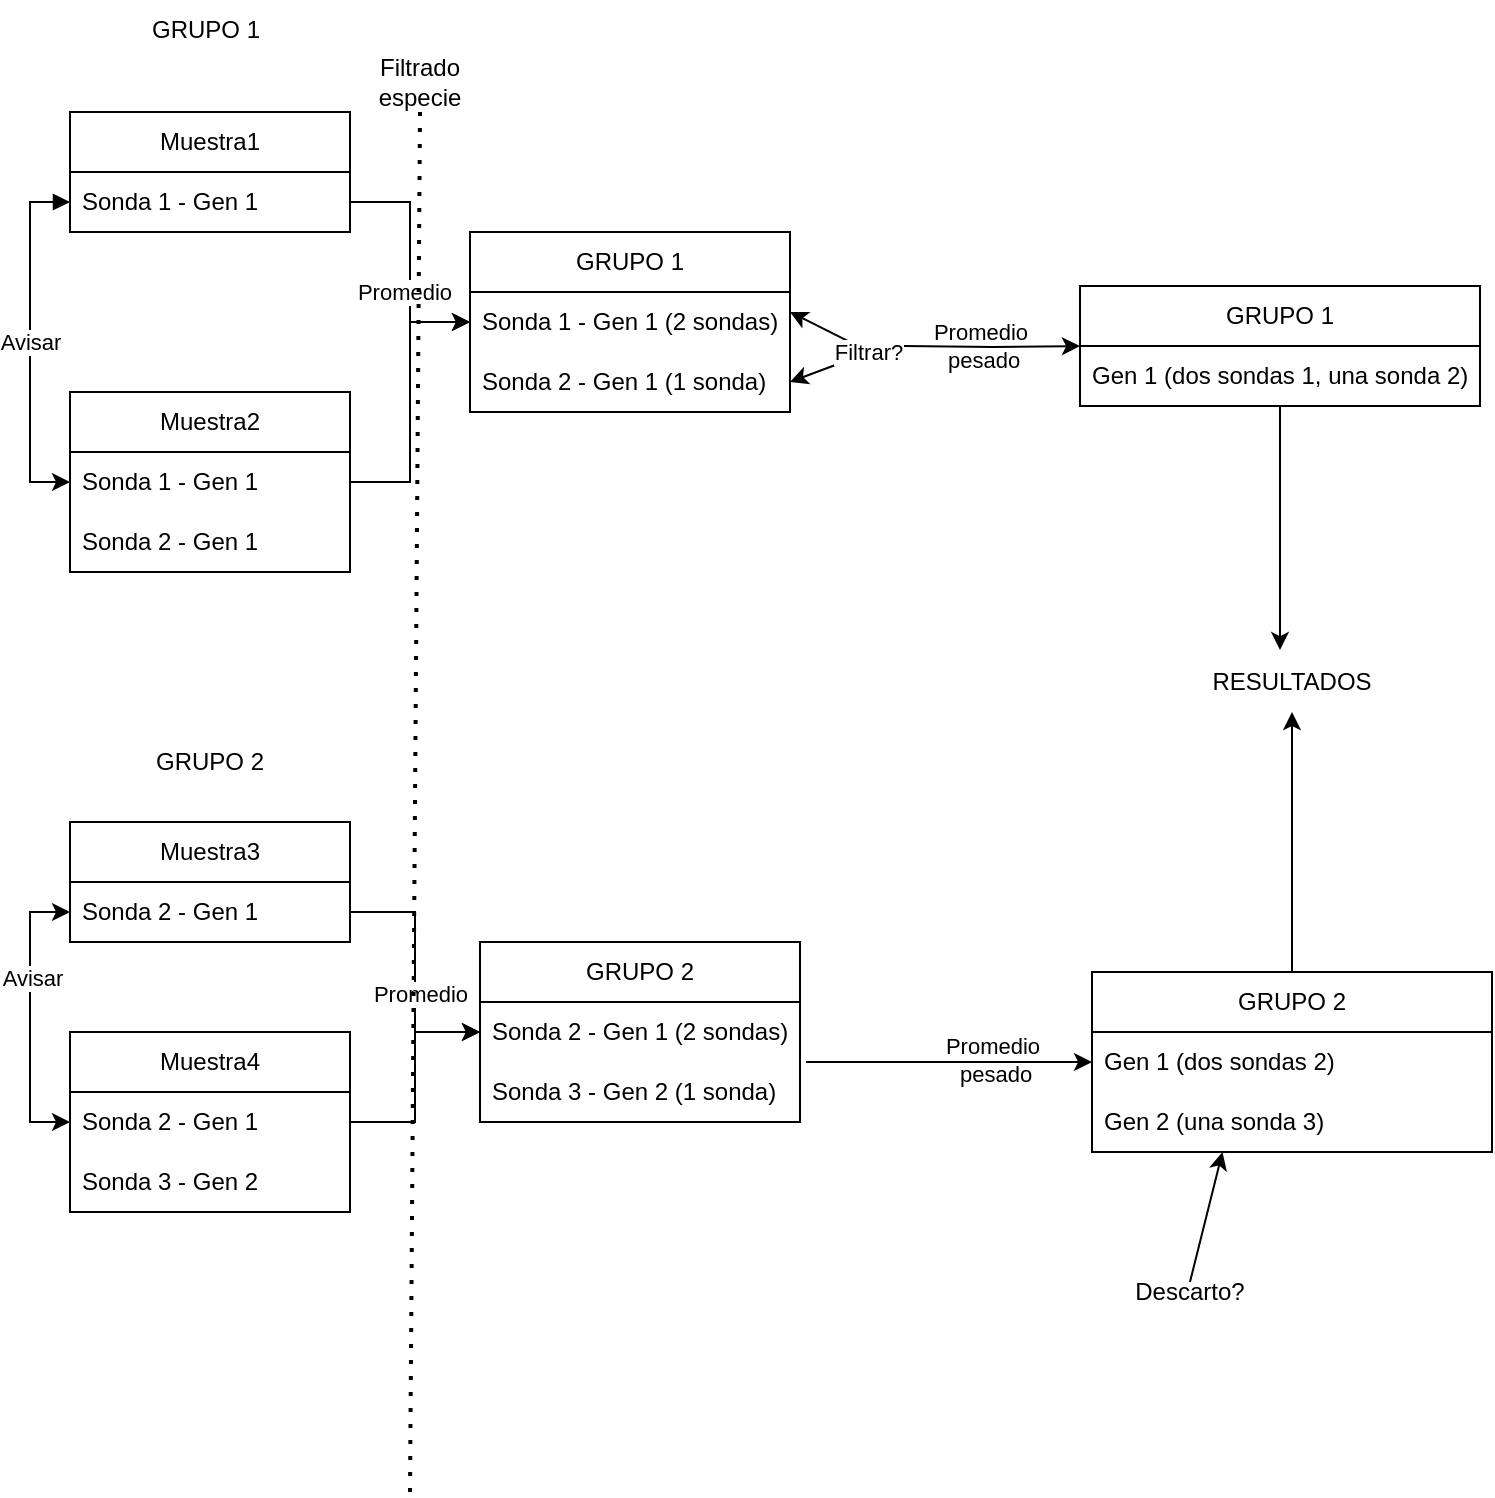 <mxfile version="21.3.8" type="google">
  <diagram name="Página-1" id="Z11ON_kZdrPfms-_QP6M">
    <mxGraphModel grid="1" page="1" gridSize="10" guides="1" tooltips="1" connect="1" arrows="1" fold="1" pageScale="1" pageWidth="827" pageHeight="1169" math="0" shadow="0">
      <root>
        <mxCell id="0" />
        <mxCell id="1" parent="0" />
        <mxCell id="_X4OMeSLZAAU-v7Vs8h3-1" value="Muestra1" style="swimlane;fontStyle=0;childLayout=stackLayout;horizontal=1;startSize=30;horizontalStack=0;resizeParent=1;resizeParentMax=0;resizeLast=0;collapsible=1;marginBottom=0;whiteSpace=wrap;html=1;" vertex="1" parent="1">
          <mxGeometry x="40" y="170" width="140" height="60" as="geometry" />
        </mxCell>
        <mxCell id="_X4OMeSLZAAU-v7Vs8h3-2" value="Sonda 1 - Gen 1" style="text;strokeColor=none;fillColor=none;align=left;verticalAlign=middle;spacingLeft=4;spacingRight=4;overflow=hidden;points=[[0,0.5],[1,0.5]];portConstraint=eastwest;rotatable=0;whiteSpace=wrap;html=1;" vertex="1" parent="_X4OMeSLZAAU-v7Vs8h3-1">
          <mxGeometry y="30" width="140" height="30" as="geometry" />
        </mxCell>
        <mxCell id="_X4OMeSLZAAU-v7Vs8h3-5" value="Muestra3" style="swimlane;fontStyle=0;childLayout=stackLayout;horizontal=1;startSize=30;horizontalStack=0;resizeParent=1;resizeParentMax=0;resizeLast=0;collapsible=1;marginBottom=0;whiteSpace=wrap;html=1;" vertex="1" parent="1">
          <mxGeometry x="40" y="525" width="140" height="60" as="geometry" />
        </mxCell>
        <mxCell id="_X4OMeSLZAAU-v7Vs8h3-8" value="Sonda 2 - Gen 1" style="text;strokeColor=none;fillColor=none;align=left;verticalAlign=middle;spacingLeft=4;spacingRight=4;overflow=hidden;points=[[0,0.5],[1,0.5]];portConstraint=eastwest;rotatable=0;whiteSpace=wrap;html=1;" vertex="1" parent="_X4OMeSLZAAU-v7Vs8h3-5">
          <mxGeometry y="30" width="140" height="30" as="geometry" />
        </mxCell>
        <mxCell id="_X4OMeSLZAAU-v7Vs8h3-9" value="Muestra2" style="swimlane;fontStyle=0;childLayout=stackLayout;horizontal=1;startSize=30;horizontalStack=0;resizeParent=1;resizeParentMax=0;resizeLast=0;collapsible=1;marginBottom=0;whiteSpace=wrap;html=1;" vertex="1" parent="1">
          <mxGeometry x="40" y="310" width="140" height="90" as="geometry" />
        </mxCell>
        <mxCell id="_X4OMeSLZAAU-v7Vs8h3-10" value="Sonda 1 - Gen 1" style="text;strokeColor=none;fillColor=none;align=left;verticalAlign=middle;spacingLeft=4;spacingRight=4;overflow=hidden;points=[[0,0.5],[1,0.5]];portConstraint=eastwest;rotatable=0;whiteSpace=wrap;html=1;" vertex="1" parent="_X4OMeSLZAAU-v7Vs8h3-9">
          <mxGeometry y="30" width="140" height="30" as="geometry" />
        </mxCell>
        <mxCell id="_X4OMeSLZAAU-v7Vs8h3-11" value="Sonda 2 - Gen 1" style="text;strokeColor=none;fillColor=none;align=left;verticalAlign=middle;spacingLeft=4;spacingRight=4;overflow=hidden;points=[[0,0.5],[1,0.5]];portConstraint=eastwest;rotatable=0;whiteSpace=wrap;html=1;" vertex="1" parent="_X4OMeSLZAAU-v7Vs8h3-9">
          <mxGeometry y="60" width="140" height="30" as="geometry" />
        </mxCell>
        <mxCell id="_X4OMeSLZAAU-v7Vs8h3-13" value="Muestra4" style="swimlane;fontStyle=0;childLayout=stackLayout;horizontal=1;startSize=30;horizontalStack=0;resizeParent=1;resizeParentMax=0;resizeLast=0;collapsible=1;marginBottom=0;whiteSpace=wrap;html=1;" vertex="1" parent="1">
          <mxGeometry x="40" y="630" width="140" height="90" as="geometry" />
        </mxCell>
        <mxCell id="_X4OMeSLZAAU-v7Vs8h3-15" value="Sonda 2 - Gen 1" style="text;strokeColor=none;fillColor=none;align=left;verticalAlign=middle;spacingLeft=4;spacingRight=4;overflow=hidden;points=[[0,0.5],[1,0.5]];portConstraint=eastwest;rotatable=0;whiteSpace=wrap;html=1;" vertex="1" parent="_X4OMeSLZAAU-v7Vs8h3-13">
          <mxGeometry y="30" width="140" height="30" as="geometry" />
        </mxCell>
        <mxCell id="_X4OMeSLZAAU-v7Vs8h3-39" value="Sonda 3 - Gen 2" style="text;strokeColor=none;fillColor=none;align=left;verticalAlign=middle;spacingLeft=4;spacingRight=4;overflow=hidden;points=[[0,0.5],[1,0.5]];portConstraint=eastwest;rotatable=0;whiteSpace=wrap;html=1;" vertex="1" parent="_X4OMeSLZAAU-v7Vs8h3-13">
          <mxGeometry y="60" width="140" height="30" as="geometry" />
        </mxCell>
        <mxCell id="_X4OMeSLZAAU-v7Vs8h3-18" value="GRUPO 1" style="text;html=1;strokeColor=none;fillColor=none;align=center;verticalAlign=middle;whiteSpace=wrap;rounded=0;" vertex="1" parent="1">
          <mxGeometry x="78" y="114" width="60" height="30" as="geometry" />
        </mxCell>
        <mxCell id="_X4OMeSLZAAU-v7Vs8h3-19" value="GRUPO 2" style="text;html=1;strokeColor=none;fillColor=none;align=center;verticalAlign=middle;whiteSpace=wrap;rounded=0;" vertex="1" parent="1">
          <mxGeometry x="80" y="480" width="60" height="30" as="geometry" />
        </mxCell>
        <mxCell id="_X4OMeSLZAAU-v7Vs8h3-21" value="Avisar" style="edgeStyle=orthogonalEdgeStyle;rounded=0;orthogonalLoop=1;jettySize=auto;html=1;entryX=0;entryY=0.5;entryDx=0;entryDy=0;startArrow=block;startFill=1;" edge="1" parent="1" source="_X4OMeSLZAAU-v7Vs8h3-2" target="_X4OMeSLZAAU-v7Vs8h3-10">
          <mxGeometry relative="1" as="geometry" />
        </mxCell>
        <mxCell id="_X4OMeSLZAAU-v7Vs8h3-22" value="GRUPO 1" style="swimlane;fontStyle=0;childLayout=stackLayout;horizontal=1;startSize=30;horizontalStack=0;resizeParent=1;resizeParentMax=0;resizeLast=0;collapsible=1;marginBottom=0;whiteSpace=wrap;html=1;" vertex="1" parent="1">
          <mxGeometry x="240" y="230" width="160" height="90" as="geometry" />
        </mxCell>
        <mxCell id="_X4OMeSLZAAU-v7Vs8h3-23" value="Sonda 1 - Gen 1 (2 sondas)" style="text;strokeColor=none;fillColor=none;align=left;verticalAlign=middle;spacingLeft=4;spacingRight=4;overflow=hidden;points=[[0,0.5],[1,0.5]];portConstraint=eastwest;rotatable=0;whiteSpace=wrap;html=1;" vertex="1" parent="_X4OMeSLZAAU-v7Vs8h3-22">
          <mxGeometry y="30" width="160" height="30" as="geometry" />
        </mxCell>
        <mxCell id="_X4OMeSLZAAU-v7Vs8h3-26" value="Sonda 2 - Gen 1 (1 sonda)" style="text;strokeColor=none;fillColor=none;align=left;verticalAlign=middle;spacingLeft=4;spacingRight=4;overflow=hidden;points=[[0,0.5],[1,0.5]];portConstraint=eastwest;rotatable=0;whiteSpace=wrap;html=1;" vertex="1" parent="_X4OMeSLZAAU-v7Vs8h3-22">
          <mxGeometry y="60" width="160" height="30" as="geometry" />
        </mxCell>
        <mxCell id="_X4OMeSLZAAU-v7Vs8h3-27" style="edgeStyle=orthogonalEdgeStyle;rounded=0;orthogonalLoop=1;jettySize=auto;html=1;entryX=0;entryY=0.5;entryDx=0;entryDy=0;" edge="1" parent="1" source="_X4OMeSLZAAU-v7Vs8h3-2" target="_X4OMeSLZAAU-v7Vs8h3-23">
          <mxGeometry relative="1" as="geometry" />
        </mxCell>
        <mxCell id="_X4OMeSLZAAU-v7Vs8h3-30" value="Promedio" style="edgeLabel;html=1;align=center;verticalAlign=middle;resizable=0;points=[];" connectable="0" vertex="1" parent="_X4OMeSLZAAU-v7Vs8h3-27">
          <mxGeometry x="0.459" y="-3" relative="1" as="geometry">
            <mxPoint y="-13" as="offset" />
          </mxGeometry>
        </mxCell>
        <mxCell id="_X4OMeSLZAAU-v7Vs8h3-29" style="edgeStyle=orthogonalEdgeStyle;rounded=0;orthogonalLoop=1;jettySize=auto;html=1;entryX=0;entryY=0.5;entryDx=0;entryDy=0;" edge="1" parent="1" source="_X4OMeSLZAAU-v7Vs8h3-10" target="_X4OMeSLZAAU-v7Vs8h3-23">
          <mxGeometry relative="1" as="geometry" />
        </mxCell>
        <mxCell id="_X4OMeSLZAAU-v7Vs8h3-60" style="edgeStyle=orthogonalEdgeStyle;rounded=0;orthogonalLoop=1;jettySize=auto;html=1;entryX=0.4;entryY=-0.033;entryDx=0;entryDy=0;entryPerimeter=0;" edge="1" parent="1" source="_X4OMeSLZAAU-v7Vs8h3-33" target="_X4OMeSLZAAU-v7Vs8h3-58">
          <mxGeometry relative="1" as="geometry" />
        </mxCell>
        <mxCell id="_X4OMeSLZAAU-v7Vs8h3-33" value="GRUPO 1" style="swimlane;fontStyle=0;childLayout=stackLayout;horizontal=1;startSize=30;horizontalStack=0;resizeParent=1;resizeParentMax=0;resizeLast=0;collapsible=1;marginBottom=0;whiteSpace=wrap;html=1;" vertex="1" parent="1">
          <mxGeometry x="545" y="257" width="200" height="60" as="geometry" />
        </mxCell>
        <mxCell id="_X4OMeSLZAAU-v7Vs8h3-35" value="Gen 1 (dos sondas 1, una sonda 2)" style="text;strokeColor=none;fillColor=none;align=left;verticalAlign=middle;spacingLeft=4;spacingRight=4;overflow=hidden;points=[[0,0.5],[1,0.5]];portConstraint=eastwest;rotatable=0;whiteSpace=wrap;html=1;" vertex="1" parent="_X4OMeSLZAAU-v7Vs8h3-33">
          <mxGeometry y="30" width="200" height="30" as="geometry" />
        </mxCell>
        <mxCell id="_X4OMeSLZAAU-v7Vs8h3-37" value="Promedio&lt;br&gt;&amp;nbsp;pesado" style="edgeLabel;html=1;align=center;verticalAlign=middle;resizable=0;points=[];" connectable="0" vertex="1" parent="1">
          <mxGeometry x="495" y="287" as="geometry" />
        </mxCell>
        <mxCell id="_X4OMeSLZAAU-v7Vs8h3-32" style="edgeStyle=orthogonalEdgeStyle;rounded=0;orthogonalLoop=1;jettySize=auto;html=1;entryX=0;entryY=0.5;entryDx=0;entryDy=0;" edge="1" parent="1" target="_X4OMeSLZAAU-v7Vs8h3-33">
          <mxGeometry relative="1" as="geometry">
            <mxPoint x="427" y="287" as="targetPoint" />
            <mxPoint x="457" y="287" as="sourcePoint" />
          </mxGeometry>
        </mxCell>
        <mxCell id="_X4OMeSLZAAU-v7Vs8h3-38" value="Filtrar?" style="endArrow=classic;startArrow=classic;html=1;rounded=0;exitX=1;exitY=0.5;exitDx=0;exitDy=0;" edge="1" parent="1" source="_X4OMeSLZAAU-v7Vs8h3-26">
          <mxGeometry width="50" height="50" relative="1" as="geometry">
            <mxPoint x="350" y="320" as="sourcePoint" />
            <mxPoint x="400" y="270" as="targetPoint" />
            <Array as="points">
              <mxPoint x="440" y="290" />
            </Array>
          </mxGeometry>
        </mxCell>
        <mxCell id="_X4OMeSLZAAU-v7Vs8h3-40" value="GRUPO 2" style="swimlane;fontStyle=0;childLayout=stackLayout;horizontal=1;startSize=30;horizontalStack=0;resizeParent=1;resizeParentMax=0;resizeLast=0;collapsible=1;marginBottom=0;whiteSpace=wrap;html=1;" vertex="1" parent="1">
          <mxGeometry x="245" y="585" width="160" height="90" as="geometry" />
        </mxCell>
        <mxCell id="_X4OMeSLZAAU-v7Vs8h3-41" value="Sonda 2 - Gen 1 (2 sondas)" style="text;strokeColor=none;fillColor=none;align=left;verticalAlign=middle;spacingLeft=4;spacingRight=4;overflow=hidden;points=[[0,0.5],[1,0.5]];portConstraint=eastwest;rotatable=0;whiteSpace=wrap;html=1;" vertex="1" parent="_X4OMeSLZAAU-v7Vs8h3-40">
          <mxGeometry y="30" width="160" height="30" as="geometry" />
        </mxCell>
        <mxCell id="_X4OMeSLZAAU-v7Vs8h3-42" value="Sonda 3 - Gen 2 (1 sonda)" style="text;strokeColor=none;fillColor=none;align=left;verticalAlign=middle;spacingLeft=4;spacingRight=4;overflow=hidden;points=[[0,0.5],[1,0.5]];portConstraint=eastwest;rotatable=0;whiteSpace=wrap;html=1;" vertex="1" parent="_X4OMeSLZAAU-v7Vs8h3-40">
          <mxGeometry y="60" width="160" height="30" as="geometry" />
        </mxCell>
        <mxCell id="_X4OMeSLZAAU-v7Vs8h3-43" style="edgeStyle=orthogonalEdgeStyle;rounded=0;orthogonalLoop=1;jettySize=auto;html=1;entryX=0;entryY=0.5;entryDx=0;entryDy=0;" edge="1" parent="1" source="_X4OMeSLZAAU-v7Vs8h3-15" target="_X4OMeSLZAAU-v7Vs8h3-41">
          <mxGeometry relative="1" as="geometry" />
        </mxCell>
        <mxCell id="_X4OMeSLZAAU-v7Vs8h3-45" style="edgeStyle=orthogonalEdgeStyle;rounded=0;orthogonalLoop=1;jettySize=auto;html=1;entryX=0;entryY=0.5;entryDx=0;entryDy=0;" edge="1" parent="1" source="_X4OMeSLZAAU-v7Vs8h3-8" target="_X4OMeSLZAAU-v7Vs8h3-41">
          <mxGeometry relative="1" as="geometry" />
        </mxCell>
        <mxCell id="_X4OMeSLZAAU-v7Vs8h3-46" value="Promedio" style="edgeLabel;html=1;align=center;verticalAlign=middle;resizable=0;points=[];" connectable="0" vertex="1" parent="_X4OMeSLZAAU-v7Vs8h3-45">
          <mxGeometry x="0.178" y="2" relative="1" as="geometry">
            <mxPoint as="offset" />
          </mxGeometry>
        </mxCell>
        <mxCell id="_X4OMeSLZAAU-v7Vs8h3-47" style="edgeStyle=orthogonalEdgeStyle;rounded=0;orthogonalLoop=1;jettySize=auto;html=1;entryX=0;entryY=0.5;entryDx=0;entryDy=0;startArrow=classic;startFill=1;" edge="1" parent="1" source="_X4OMeSLZAAU-v7Vs8h3-8" target="_X4OMeSLZAAU-v7Vs8h3-15">
          <mxGeometry relative="1" as="geometry" />
        </mxCell>
        <mxCell id="_X4OMeSLZAAU-v7Vs8h3-48" value="Avisar" style="edgeLabel;html=1;align=center;verticalAlign=middle;resizable=0;points=[];" connectable="0" vertex="1" parent="_X4OMeSLZAAU-v7Vs8h3-47">
          <mxGeometry x="-0.269" y="1" relative="1" as="geometry">
            <mxPoint as="offset" />
          </mxGeometry>
        </mxCell>
        <mxCell id="_X4OMeSLZAAU-v7Vs8h3-49" value="" style="endArrow=classic;html=1;rounded=0;" edge="1" parent="1">
          <mxGeometry width="50" height="50" relative="1" as="geometry">
            <mxPoint x="600" y="755" as="sourcePoint" />
            <mxPoint x="616.25" y="690" as="targetPoint" />
          </mxGeometry>
        </mxCell>
        <mxCell id="_X4OMeSLZAAU-v7Vs8h3-50" value="Descarto?" style="text;html=1;strokeColor=none;fillColor=none;align=center;verticalAlign=middle;whiteSpace=wrap;rounded=0;" vertex="1" parent="1">
          <mxGeometry x="570" y="745" width="60" height="30" as="geometry" />
        </mxCell>
        <mxCell id="_X4OMeSLZAAU-v7Vs8h3-59" style="edgeStyle=orthogonalEdgeStyle;rounded=0;orthogonalLoop=1;jettySize=auto;html=1;" edge="1" parent="1" source="_X4OMeSLZAAU-v7Vs8h3-51" target="_X4OMeSLZAAU-v7Vs8h3-58">
          <mxGeometry relative="1" as="geometry" />
        </mxCell>
        <mxCell id="_X4OMeSLZAAU-v7Vs8h3-51" value="GRUPO 2" style="swimlane;fontStyle=0;childLayout=stackLayout;horizontal=1;startSize=30;horizontalStack=0;resizeParent=1;resizeParentMax=0;resizeLast=0;collapsible=1;marginBottom=0;whiteSpace=wrap;html=1;" vertex="1" parent="1">
          <mxGeometry x="551" y="600" width="200" height="90" as="geometry" />
        </mxCell>
        <mxCell id="_X4OMeSLZAAU-v7Vs8h3-52" value="Gen 1 (dos sondas 2)" style="text;strokeColor=none;fillColor=none;align=left;verticalAlign=middle;spacingLeft=4;spacingRight=4;overflow=hidden;points=[[0,0.5],[1,0.5]];portConstraint=eastwest;rotatable=0;whiteSpace=wrap;html=1;" vertex="1" parent="_X4OMeSLZAAU-v7Vs8h3-51">
          <mxGeometry y="30" width="200" height="30" as="geometry" />
        </mxCell>
        <mxCell id="_X4OMeSLZAAU-v7Vs8h3-56" value="Gen 2 (una sonda 3)" style="text;strokeColor=none;fillColor=none;align=left;verticalAlign=middle;spacingLeft=4;spacingRight=4;overflow=hidden;points=[[0,0.5],[1,0.5]];portConstraint=eastwest;rotatable=0;whiteSpace=wrap;html=1;" vertex="1" parent="_X4OMeSLZAAU-v7Vs8h3-51">
          <mxGeometry y="60" width="200" height="30" as="geometry" />
        </mxCell>
        <mxCell id="_X4OMeSLZAAU-v7Vs8h3-53" value="Promedio&lt;br&gt;&amp;nbsp;pesado" style="edgeLabel;html=1;align=center;verticalAlign=middle;resizable=0;points=[];" connectable="0" vertex="1" parent="1">
          <mxGeometry x="501" y="644" as="geometry" />
        </mxCell>
        <mxCell id="_X4OMeSLZAAU-v7Vs8h3-54" style="edgeStyle=orthogonalEdgeStyle;rounded=0;orthogonalLoop=1;jettySize=auto;html=1;entryX=0;entryY=0.5;entryDx=0;entryDy=0;exitX=1.019;exitY=0;exitDx=0;exitDy=0;exitPerimeter=0;" edge="1" parent="1" source="_X4OMeSLZAAU-v7Vs8h3-42" target="_X4OMeSLZAAU-v7Vs8h3-51">
          <mxGeometry relative="1" as="geometry">
            <mxPoint x="433" y="644" as="targetPoint" />
            <mxPoint x="463" y="644" as="sourcePoint" />
            <Array as="points">
              <mxPoint x="450" y="645" />
              <mxPoint x="450" y="645" />
            </Array>
          </mxGeometry>
        </mxCell>
        <mxCell id="_X4OMeSLZAAU-v7Vs8h3-58" value="RESULTADOS" style="text;html=1;strokeColor=none;fillColor=none;align=center;verticalAlign=middle;whiteSpace=wrap;rounded=0;" vertex="1" parent="1">
          <mxGeometry x="621" y="440" width="60" height="30" as="geometry" />
        </mxCell>
        <mxCell id="_X4OMeSLZAAU-v7Vs8h3-64" value="Filtrado&lt;br&gt;especie" style="text;html=1;strokeColor=none;fillColor=none;align=center;verticalAlign=middle;whiteSpace=wrap;rounded=0;" vertex="1" parent="1">
          <mxGeometry x="185" y="140" width="60" height="30" as="geometry" />
        </mxCell>
        <mxCell id="_X4OMeSLZAAU-v7Vs8h3-65" value="" style="endArrow=none;dashed=1;html=1;dashPattern=1 3;strokeWidth=2;rounded=0;entryX=0.5;entryY=1;entryDx=0;entryDy=0;" edge="1" parent="1" target="_X4OMeSLZAAU-v7Vs8h3-64">
          <mxGeometry width="50" height="50" relative="1" as="geometry">
            <mxPoint x="210" y="860" as="sourcePoint" />
            <mxPoint x="380" y="370" as="targetPoint" />
          </mxGeometry>
        </mxCell>
      </root>
    </mxGraphModel>
  </diagram>
</mxfile>
